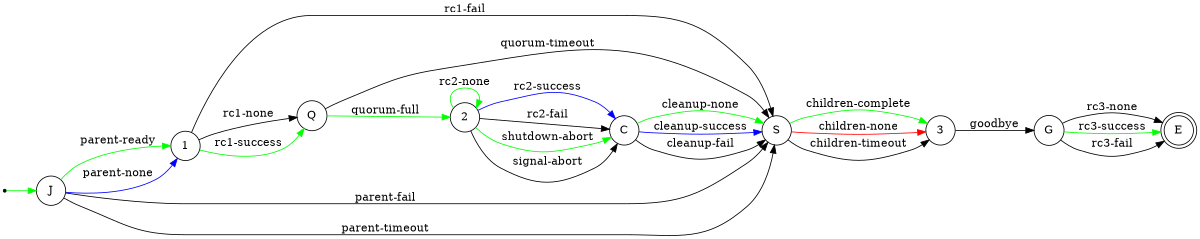 // Usage: dot -Tpng file.dot -o file.png

digraph finite_state_machine {
    rankdir=LR;
    size="8,5"

    node [shape = point ]; N
    node [shape = doublecircle ]; E

    node [shape = circle];
    N -> J [ color= "green" ];
    J -> 1 [ label = "parent-ready", color = "green" ];
    J -> 1 [ label = "parent-none", color = "blue" ];
    J -> S [ label = "parent-fail" ];
    J -> S [ label = "parent-timeout" ];
    1 -> Q [ label = "rc1-none" ];
    1 -> Q [ label = "rc1-success", color = "green" ];
    Q -> 2 [ label = "quorum-full", color = "green" ];
    Q -> S [ label = "quorum-timeout" ];
    1 -> S [ label = "rc1-fail" ];
    2 -> 2 [ label = "rc2-none", color = "green" ];
    2 -> C [ label = "rc2-success", color = "blue" ];
    2 -> C [ label = "rc2-fail" ];
    2 -> C [ label = "shutdown-abort", color = "green" ];
    2 -> C [ label = "signal-abort" ];
    C -> S [ label = "cleanup-none", color = "green" ];
    C -> S [ label = "cleanup-success", color = "blue" ];
    C -> S [ label = "cleanup-fail" ];
    S -> 3 [ label = "children-complete", color = "green" ];
    S -> 3 [ label = "children-none", color = "red" ];
    S -> 3 [ label = "children-timeout" ];
    3 -> G [ label = "goodbye" ];
    G -> E [ label = "rc3-none" ];
    G -> E [ label = "rc3-success", color = "green" ];
    G -> E [ label = "rc3-fail" ];
}
